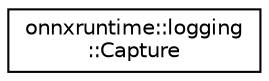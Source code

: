 digraph "Graphical Class Hierarchy"
{
  edge [fontname="Helvetica",fontsize="10",labelfontname="Helvetica",labelfontsize="10"];
  node [fontname="Helvetica",fontsize="10",shape=record];
  rankdir="LR";
  Node0 [label="onnxruntime::logging\l::Capture",height=0.2,width=0.4,color="black", fillcolor="white", style="filled",URL="$classonnxruntime_1_1logging_1_1Capture.html"];
}
